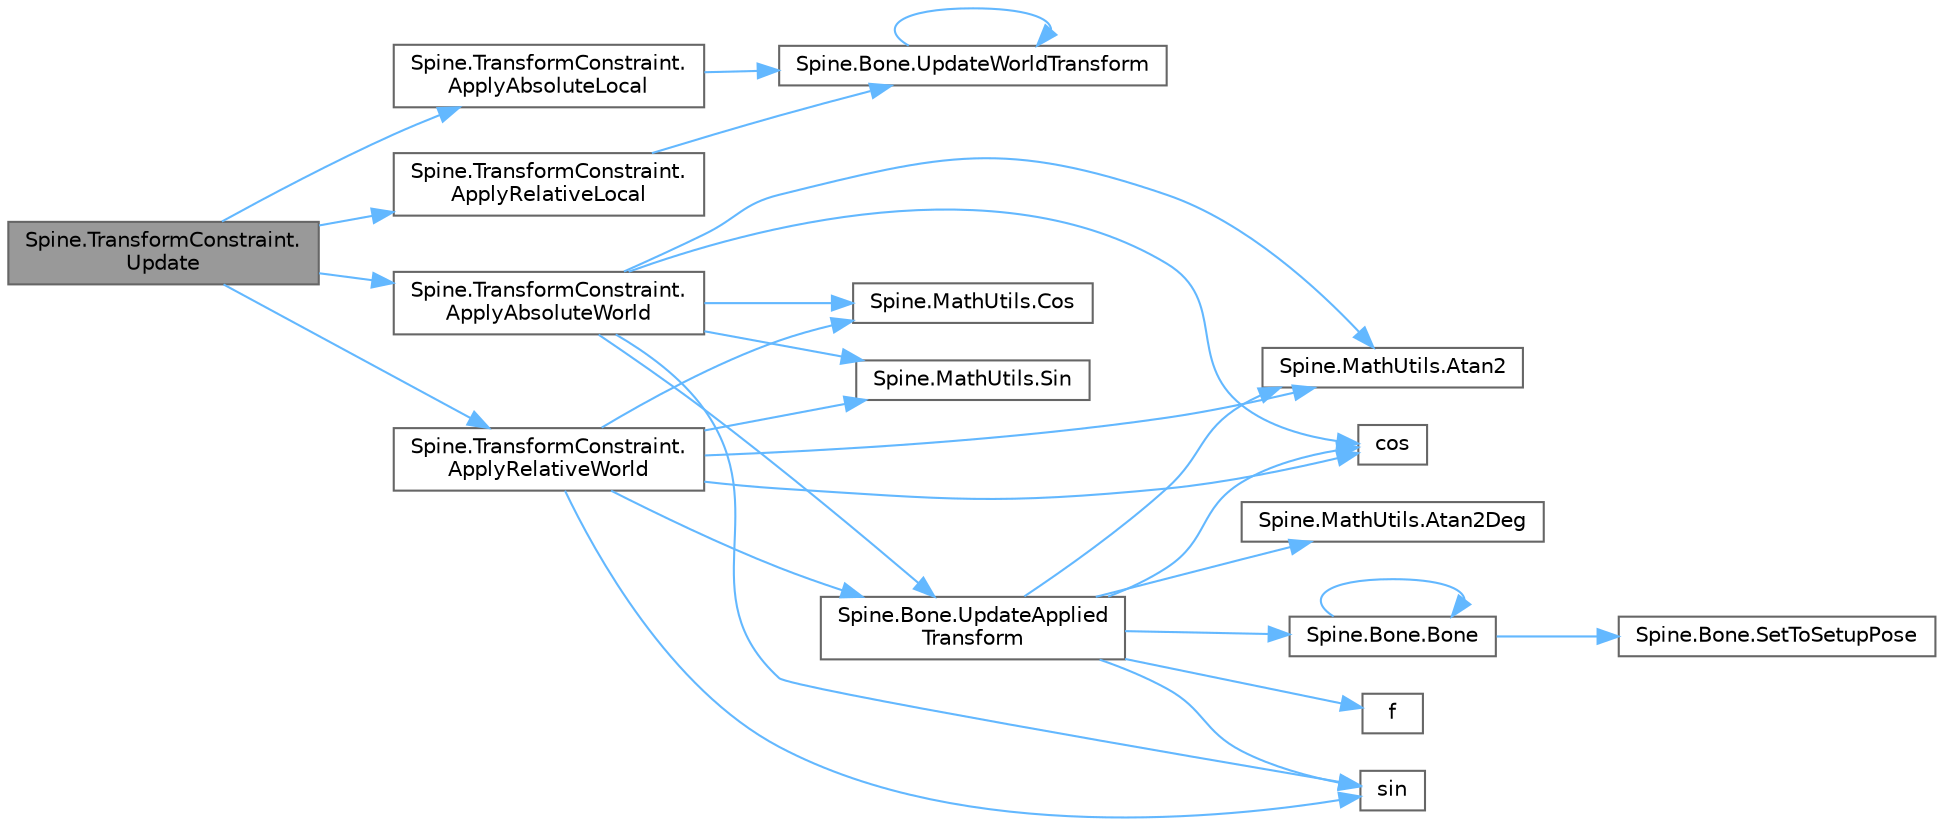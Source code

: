 digraph "Spine.TransformConstraint.Update"
{
 // LATEX_PDF_SIZE
  bgcolor="transparent";
  edge [fontname=Helvetica,fontsize=10,labelfontname=Helvetica,labelfontsize=10];
  node [fontname=Helvetica,fontsize=10,shape=box,height=0.2,width=0.4];
  rankdir="LR";
  Node1 [id="Node000001",label="Spine.TransformConstraint.\lUpdate",height=0.2,width=0.4,color="gray40", fillcolor="grey60", style="filled", fontcolor="black",tooltip=" "];
  Node1 -> Node2 [id="edge1_Node000001_Node000002",color="steelblue1",style="solid",tooltip=" "];
  Node2 [id="Node000002",label="Spine.TransformConstraint.\lApplyAbsoluteLocal",height=0.2,width=0.4,color="grey40", fillcolor="white", style="filled",URL="$class_spine_1_1_transform_constraint.html#a1b7a1fbc22ddc91b961b8d188ac3f9e3",tooltip=" "];
  Node2 -> Node3 [id="edge2_Node000002_Node000003",color="steelblue1",style="solid",tooltip=" "];
  Node3 [id="Node000003",label="Spine.Bone.UpdateWorldTransform",height=0.2,width=0.4,color="grey40", fillcolor="white", style="filled",URL="$class_spine_1_1_bone.html#a7cb46c9bf47dc1c82334464ddad0f4f3",tooltip="Computes the world transform using the parent bone and this bone's local transform."];
  Node3 -> Node3 [id="edge3_Node000003_Node000003",color="steelblue1",style="solid",tooltip=" "];
  Node1 -> Node4 [id="edge4_Node000001_Node000004",color="steelblue1",style="solid",tooltip=" "];
  Node4 [id="Node000004",label="Spine.TransformConstraint.\lApplyAbsoluteWorld",height=0.2,width=0.4,color="grey40", fillcolor="white", style="filled",URL="$class_spine_1_1_transform_constraint.html#abf5166c6e4980f9dd325b58490cae98f",tooltip=" "];
  Node4 -> Node5 [id="edge5_Node000004_Node000005",color="steelblue1",style="solid",tooltip=" "];
  Node5 [id="Node000005",label="Spine.MathUtils.Atan2",height=0.2,width=0.4,color="grey40", fillcolor="white", style="filled",URL="$class_spine_1_1_math_utils.html#a3e98f9d30d651fcde8320c2bdaa41f74",tooltip="Returns the atan2 using Math.Atan2."];
  Node4 -> Node6 [id="edge6_Node000004_Node000006",color="steelblue1",style="solid",tooltip=" "];
  Node6 [id="Node000006",label="Spine.MathUtils.Cos",height=0.2,width=0.4,color="grey40", fillcolor="white", style="filled",URL="$class_spine_1_1_math_utils.html#a5a54380abac57117f618e55d51c8ffd3",tooltip="Returns the cosine of a given angle in radians."];
  Node4 -> Node7 [id="edge7_Node000004_Node000007",color="steelblue1",style="solid",tooltip=" "];
  Node7 [id="Node000007",label="cos",height=0.2,width=0.4,color="grey40", fillcolor="white", style="filled",URL="$_array_cwise_unary_ops_8h.html#a92b03396990b0e9eea0731aa406e31a4",tooltip=" "];
  Node4 -> Node8 [id="edge8_Node000004_Node000008",color="steelblue1",style="solid",tooltip=" "];
  Node8 [id="Node000008",label="Spine.MathUtils.Sin",height=0.2,width=0.4,color="grey40", fillcolor="white", style="filled",URL="$class_spine_1_1_math_utils.html#a28ddf17f11f78969b5dc2d7588071d7b",tooltip="Returns the sine of a given angle in radians."];
  Node4 -> Node9 [id="edge9_Node000004_Node000009",color="steelblue1",style="solid",tooltip=" "];
  Node9 [id="Node000009",label="sin",height=0.2,width=0.4,color="grey40", fillcolor="white", style="filled",URL="$_array_cwise_unary_ops_8h.html#a9cfb0ea58bd813510a9e2db18a5e49f0",tooltip=" "];
  Node4 -> Node10 [id="edge10_Node000004_Node000010",color="steelblue1",style="solid",tooltip=" "];
  Node10 [id="Node000010",label="Spine.Bone.UpdateApplied\lTransform",height=0.2,width=0.4,color="grey40", fillcolor="white", style="filled",URL="$class_spine_1_1_bone.html#aa1ac7180d78c77b4ff5f0823bfc0b8ac",tooltip="Computes the applied transform values from the world transform."];
  Node10 -> Node5 [id="edge11_Node000010_Node000005",color="steelblue1",style="solid",tooltip=" "];
  Node10 -> Node11 [id="edge12_Node000010_Node000011",color="steelblue1",style="solid",tooltip=" "];
  Node11 [id="Node000011",label="Spine.MathUtils.Atan2Deg",height=0.2,width=0.4,color="grey40", fillcolor="white", style="filled",URL="$class_spine_1_1_math_utils.html#aca0f56a09cac989df83ecb5ef5017ab1",tooltip=" "];
  Node10 -> Node12 [id="edge13_Node000010_Node000012",color="steelblue1",style="solid",tooltip=" "];
  Node12 [id="Node000012",label="Spine.Bone.Bone",height=0.2,width=0.4,color="grey40", fillcolor="white", style="filled",URL="$class_spine_1_1_bone.html#a87509d67b3dade6dd4574626836e1552",tooltip=" "];
  Node12 -> Node12 [id="edge14_Node000012_Node000012",color="steelblue1",style="solid",tooltip=" "];
  Node12 -> Node13 [id="edge15_Node000012_Node000013",color="steelblue1",style="solid",tooltip=" "];
  Node13 [id="Node000013",label="Spine.Bone.SetToSetupPose",height=0.2,width=0.4,color="grey40", fillcolor="white", style="filled",URL="$class_spine_1_1_bone.html#a714357ad49be82fa9247e231ce917aaa",tooltip="Sets this bone's local transform to the setup pose."];
  Node10 -> Node7 [id="edge16_Node000010_Node000007",color="steelblue1",style="solid",tooltip=" "];
  Node10 -> Node14 [id="edge17_Node000010_Node000014",color="steelblue1",style="solid",tooltip=" "];
  Node14 [id="Node000014",label="f",height=0.2,width=0.4,color="grey40", fillcolor="white", style="filled",URL="$cxx11__tensor__map_8cpp.html#a7f507fea02198f6cb81c86640c7b1a4e",tooltip=" "];
  Node10 -> Node9 [id="edge18_Node000010_Node000009",color="steelblue1",style="solid",tooltip=" "];
  Node1 -> Node15 [id="edge19_Node000001_Node000015",color="steelblue1",style="solid",tooltip=" "];
  Node15 [id="Node000015",label="Spine.TransformConstraint.\lApplyRelativeLocal",height=0.2,width=0.4,color="grey40", fillcolor="white", style="filled",URL="$class_spine_1_1_transform_constraint.html#a454117a6966c2668bcc06e571195b4f3",tooltip=" "];
  Node15 -> Node3 [id="edge20_Node000015_Node000003",color="steelblue1",style="solid",tooltip=" "];
  Node1 -> Node16 [id="edge21_Node000001_Node000016",color="steelblue1",style="solid",tooltip=" "];
  Node16 [id="Node000016",label="Spine.TransformConstraint.\lApplyRelativeWorld",height=0.2,width=0.4,color="grey40", fillcolor="white", style="filled",URL="$class_spine_1_1_transform_constraint.html#a7f3667042018db294f8053cbb24a94d8",tooltip=" "];
  Node16 -> Node5 [id="edge22_Node000016_Node000005",color="steelblue1",style="solid",tooltip=" "];
  Node16 -> Node6 [id="edge23_Node000016_Node000006",color="steelblue1",style="solid",tooltip=" "];
  Node16 -> Node7 [id="edge24_Node000016_Node000007",color="steelblue1",style="solid",tooltip=" "];
  Node16 -> Node8 [id="edge25_Node000016_Node000008",color="steelblue1",style="solid",tooltip=" "];
  Node16 -> Node9 [id="edge26_Node000016_Node000009",color="steelblue1",style="solid",tooltip=" "];
  Node16 -> Node10 [id="edge27_Node000016_Node000010",color="steelblue1",style="solid",tooltip=" "];
}
